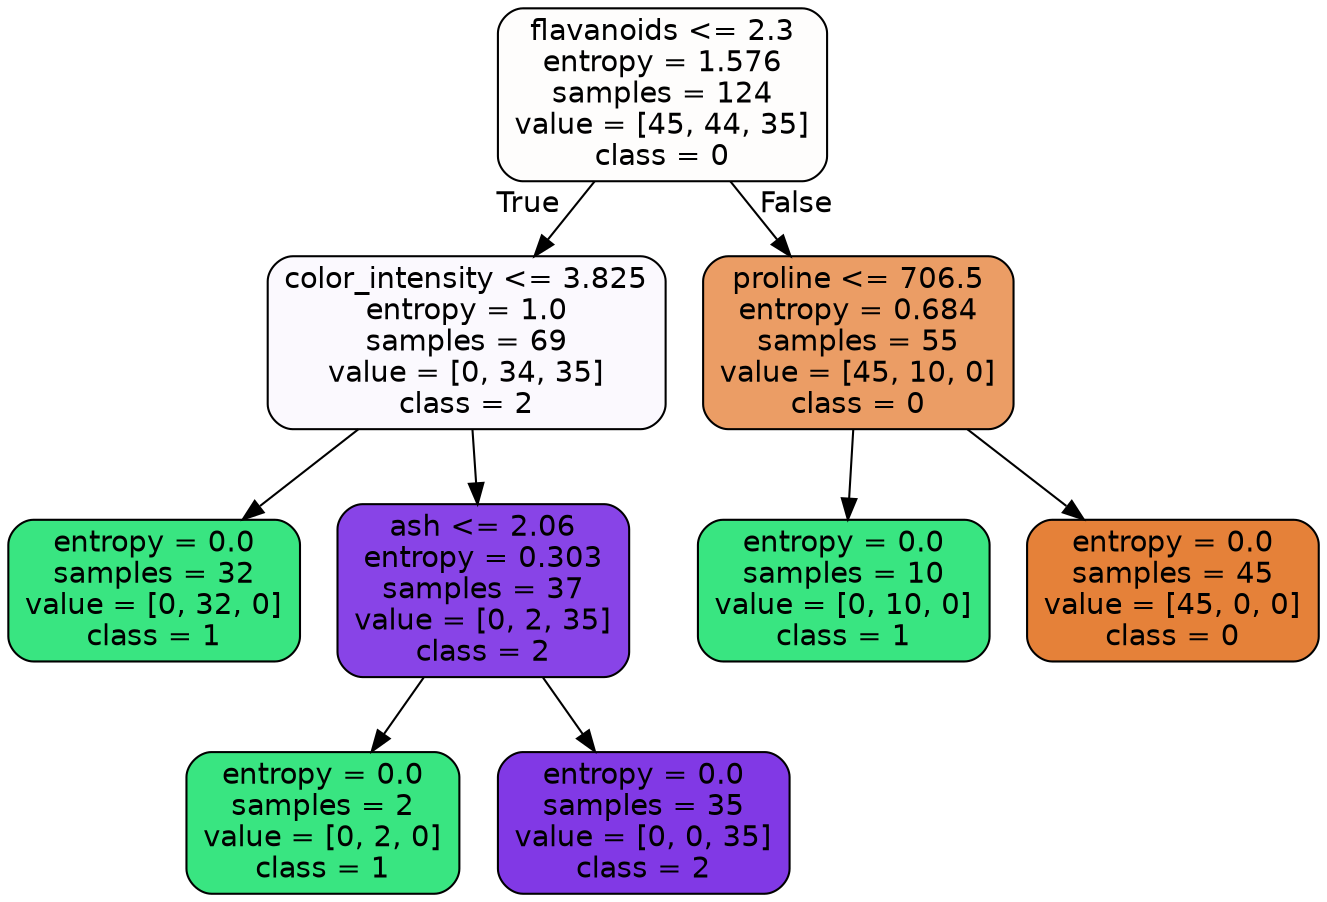 digraph Tree {
node [shape=box, style="filled, rounded", color="black", fontname=helvetica] ;
edge [fontname=helvetica] ;
0 [label="flavanoids <= 2.3\nentropy = 1.576\nsamples = 124\nvalue = [45, 44, 35]\nclass = 0", fillcolor="#e5813903"] ;
1 [label="color_intensity <= 3.825\nentropy = 1.0\nsamples = 69\nvalue = [0, 34, 35]\nclass = 2", fillcolor="#8139e507"] ;
0 -> 1 [labeldistance=2.5, labelangle=45, headlabel="True"] ;
2 [label="entropy = 0.0\nsamples = 32\nvalue = [0, 32, 0]\nclass = 1", fillcolor="#39e581ff"] ;
1 -> 2 ;
3 [label="ash <= 2.06\nentropy = 0.303\nsamples = 37\nvalue = [0, 2, 35]\nclass = 2", fillcolor="#8139e5f0"] ;
1 -> 3 ;
4 [label="entropy = 0.0\nsamples = 2\nvalue = [0, 2, 0]\nclass = 1", fillcolor="#39e581ff"] ;
3 -> 4 ;
5 [label="entropy = 0.0\nsamples = 35\nvalue = [0, 0, 35]\nclass = 2", fillcolor="#8139e5ff"] ;
3 -> 5 ;
6 [label="proline <= 706.5\nentropy = 0.684\nsamples = 55\nvalue = [45, 10, 0]\nclass = 0", fillcolor="#e58139c6"] ;
0 -> 6 [labeldistance=2.5, labelangle=-45, headlabel="False"] ;
7 [label="entropy = 0.0\nsamples = 10\nvalue = [0, 10, 0]\nclass = 1", fillcolor="#39e581ff"] ;
6 -> 7 ;
8 [label="entropy = 0.0\nsamples = 45\nvalue = [45, 0, 0]\nclass = 0", fillcolor="#e58139ff"] ;
6 -> 8 ;
}

